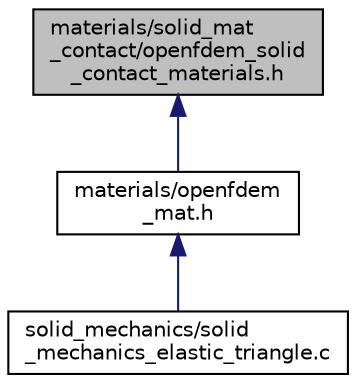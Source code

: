 digraph "materials/solid_mat_contact/openfdem_solid_contact_materials.h"
{
 // LATEX_PDF_SIZE
  edge [fontname="Helvetica",fontsize="10",labelfontname="Helvetica",labelfontsize="10"];
  node [fontname="Helvetica",fontsize="10",shape=record];
  Node1 [label="materials/solid_mat\l_contact/openfdem_solid\l_contact_materials.h",height=0.2,width=0.4,color="black", fillcolor="grey75", style="filled", fontcolor="black",tooltip=" "];
  Node1 -> Node2 [dir="back",color="midnightblue",fontsize="10",style="solid"];
  Node2 [label="materials/openfdem\l_mat.h",height=0.2,width=0.4,color="black", fillcolor="white", style="filled",URL="$openfdem__mat_8h.html",tooltip=" "];
  Node2 -> Node3 [dir="back",color="midnightblue",fontsize="10",style="solid"];
  Node3 [label="solid_mechanics/solid\l_mechanics_elastic_triangle.c",height=0.2,width=0.4,color="black", fillcolor="white", style="filled",URL="$solid__mechanics__elastic__triangle_8c.html",tooltip=" "];
}
